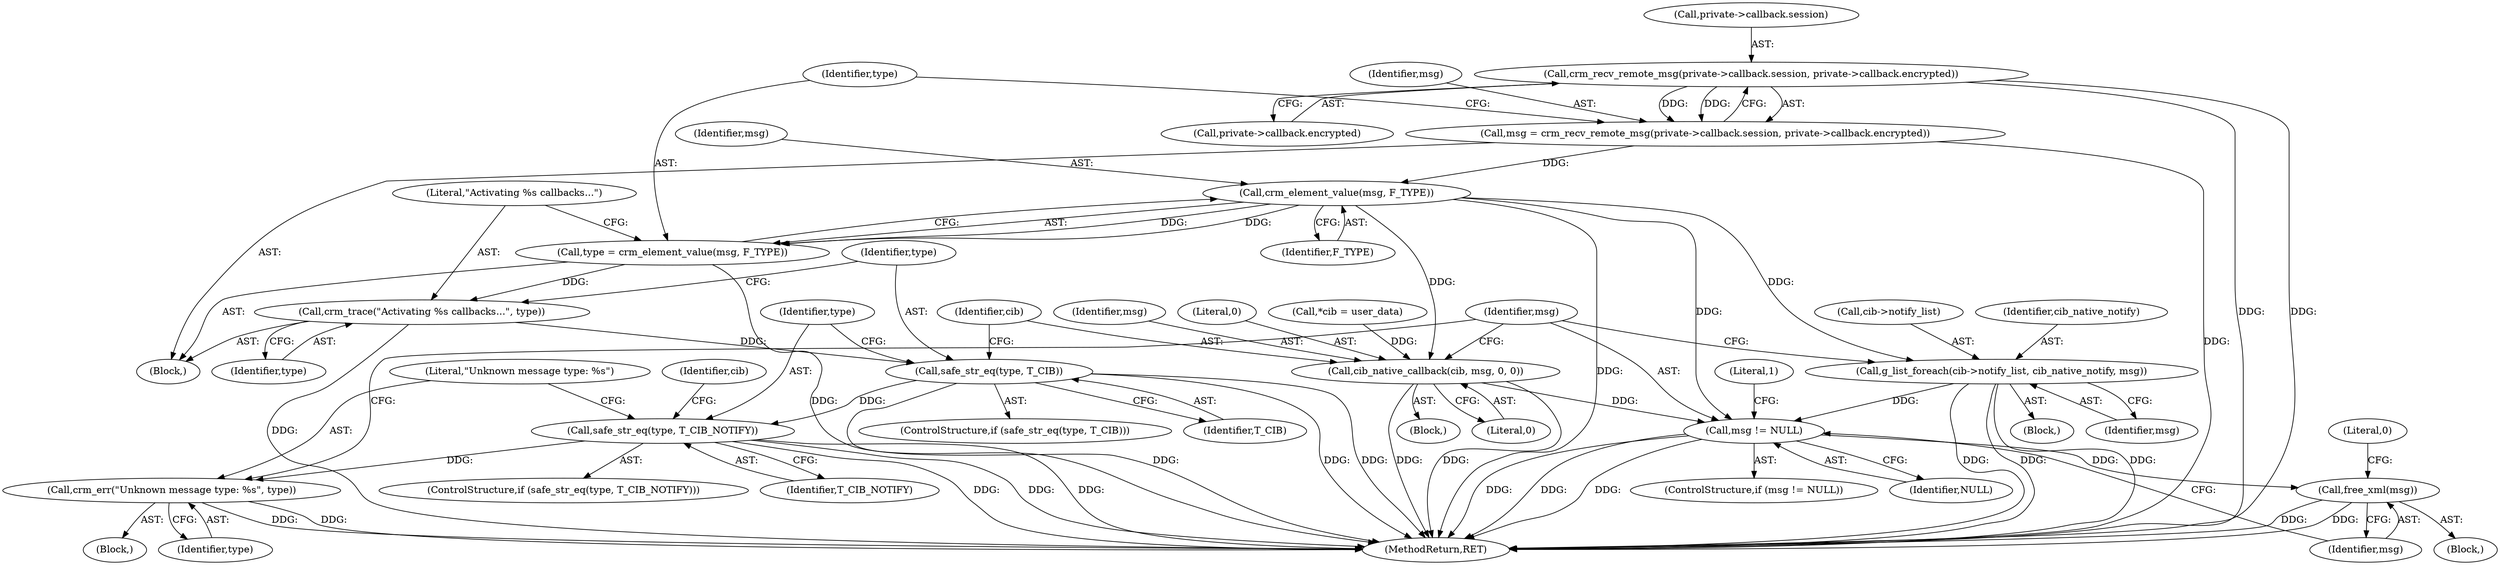 digraph "1_pacemaker_564f7cc2a51dcd2f28ab12a13394f31be5aa3c93_5@API" {
"1000125" [label="(Call,crm_recv_remote_msg(private->callback.session, private->callback.encrypted))"];
"1000123" [label="(Call,msg = crm_recv_remote_msg(private->callback.session, private->callback.encrypted))"];
"1000138" [label="(Call,crm_element_value(msg, F_TYPE))"];
"1000136" [label="(Call,type = crm_element_value(msg, F_TYPE))"];
"1000141" [label="(Call,crm_trace(\"Activating %s callbacks...\", type))"];
"1000145" [label="(Call,safe_str_eq(type, T_CIB))"];
"1000156" [label="(Call,safe_str_eq(type, T_CIB_NOTIFY))"];
"1000168" [label="(Call,crm_err(\"Unknown message type: %s\", type))"];
"1000149" [label="(Call,cib_native_callback(cib, msg, 0, 0))"];
"1000172" [label="(Call,msg != NULL)"];
"1000176" [label="(Call,free_xml(msg))"];
"1000160" [label="(Call,g_list_foreach(cib->notify_list, cib_native_notify, msg))"];
"1000160" [label="(Call,g_list_foreach(cib->notify_list, cib_native_notify, msg))"];
"1000157" [label="(Identifier,type)"];
"1000138" [label="(Call,crm_element_value(msg, F_TYPE))"];
"1000104" [label="(Call,*cib = user_data)"];
"1000150" [label="(Identifier,cib)"];
"1000156" [label="(Call,safe_str_eq(type, T_CIB_NOTIFY))"];
"1000146" [label="(Identifier,type)"];
"1000158" [label="(Identifier,T_CIB_NOTIFY)"];
"1000161" [label="(Call,cib->notify_list)"];
"1000142" [label="(Literal,\"Activating %s callbacks...\")"];
"1000175" [label="(Block,)"];
"1000162" [label="(Identifier,cib)"];
"1000155" [label="(ControlStructure,if (safe_str_eq(type, T_CIB_NOTIFY)))"];
"1000177" [label="(Identifier,msg)"];
"1000176" [label="(Call,free_xml(msg))"];
"1000169" [label="(Literal,\"Unknown message type: %s\")"];
"1000179" [label="(Literal,0)"];
"1000148" [label="(Block,)"];
"1000136" [label="(Call,type = crm_element_value(msg, F_TYPE))"];
"1000125" [label="(Call,crm_recv_remote_msg(private->callback.session, private->callback.encrypted))"];
"1000170" [label="(Identifier,type)"];
"1000165" [label="(Identifier,msg)"];
"1000168" [label="(Call,crm_err(\"Unknown message type: %s\", type))"];
"1000140" [label="(Identifier,F_TYPE)"];
"1000143" [label="(Identifier,type)"];
"1000167" [label="(Block,)"];
"1000159" [label="(Block,)"];
"1000131" [label="(Call,private->callback.encrypted)"];
"1000174" [label="(Identifier,NULL)"];
"1000149" [label="(Call,cib_native_callback(cib, msg, 0, 0))"];
"1000102" [label="(Block,)"];
"1000164" [label="(Identifier,cib_native_notify)"];
"1000172" [label="(Call,msg != NULL)"];
"1000182" [label="(Literal,1)"];
"1000141" [label="(Call,crm_trace(\"Activating %s callbacks...\", type))"];
"1000173" [label="(Identifier,msg)"];
"1000153" [label="(Literal,0)"];
"1000147" [label="(Identifier,T_CIB)"];
"1000151" [label="(Identifier,msg)"];
"1000126" [label="(Call,private->callback.session)"];
"1000145" [label="(Call,safe_str_eq(type, T_CIB))"];
"1000183" [label="(MethodReturn,RET)"];
"1000152" [label="(Literal,0)"];
"1000139" [label="(Identifier,msg)"];
"1000144" [label="(ControlStructure,if (safe_str_eq(type, T_CIB)))"];
"1000137" [label="(Identifier,type)"];
"1000171" [label="(ControlStructure,if (msg != NULL))"];
"1000123" [label="(Call,msg = crm_recv_remote_msg(private->callback.session, private->callback.encrypted))"];
"1000124" [label="(Identifier,msg)"];
"1000125" -> "1000123"  [label="AST: "];
"1000125" -> "1000131"  [label="CFG: "];
"1000126" -> "1000125"  [label="AST: "];
"1000131" -> "1000125"  [label="AST: "];
"1000123" -> "1000125"  [label="CFG: "];
"1000125" -> "1000183"  [label="DDG: "];
"1000125" -> "1000183"  [label="DDG: "];
"1000125" -> "1000123"  [label="DDG: "];
"1000125" -> "1000123"  [label="DDG: "];
"1000123" -> "1000102"  [label="AST: "];
"1000124" -> "1000123"  [label="AST: "];
"1000137" -> "1000123"  [label="CFG: "];
"1000123" -> "1000183"  [label="DDG: "];
"1000123" -> "1000138"  [label="DDG: "];
"1000138" -> "1000136"  [label="AST: "];
"1000138" -> "1000140"  [label="CFG: "];
"1000139" -> "1000138"  [label="AST: "];
"1000140" -> "1000138"  [label="AST: "];
"1000136" -> "1000138"  [label="CFG: "];
"1000138" -> "1000183"  [label="DDG: "];
"1000138" -> "1000136"  [label="DDG: "];
"1000138" -> "1000136"  [label="DDG: "];
"1000138" -> "1000149"  [label="DDG: "];
"1000138" -> "1000160"  [label="DDG: "];
"1000138" -> "1000172"  [label="DDG: "];
"1000136" -> "1000102"  [label="AST: "];
"1000137" -> "1000136"  [label="AST: "];
"1000142" -> "1000136"  [label="CFG: "];
"1000136" -> "1000183"  [label="DDG: "];
"1000136" -> "1000141"  [label="DDG: "];
"1000141" -> "1000102"  [label="AST: "];
"1000141" -> "1000143"  [label="CFG: "];
"1000142" -> "1000141"  [label="AST: "];
"1000143" -> "1000141"  [label="AST: "];
"1000146" -> "1000141"  [label="CFG: "];
"1000141" -> "1000183"  [label="DDG: "];
"1000141" -> "1000145"  [label="DDG: "];
"1000145" -> "1000144"  [label="AST: "];
"1000145" -> "1000147"  [label="CFG: "];
"1000146" -> "1000145"  [label="AST: "];
"1000147" -> "1000145"  [label="AST: "];
"1000150" -> "1000145"  [label="CFG: "];
"1000157" -> "1000145"  [label="CFG: "];
"1000145" -> "1000183"  [label="DDG: "];
"1000145" -> "1000183"  [label="DDG: "];
"1000145" -> "1000183"  [label="DDG: "];
"1000145" -> "1000156"  [label="DDG: "];
"1000156" -> "1000155"  [label="AST: "];
"1000156" -> "1000158"  [label="CFG: "];
"1000157" -> "1000156"  [label="AST: "];
"1000158" -> "1000156"  [label="AST: "];
"1000162" -> "1000156"  [label="CFG: "];
"1000169" -> "1000156"  [label="CFG: "];
"1000156" -> "1000183"  [label="DDG: "];
"1000156" -> "1000183"  [label="DDG: "];
"1000156" -> "1000183"  [label="DDG: "];
"1000156" -> "1000168"  [label="DDG: "];
"1000168" -> "1000167"  [label="AST: "];
"1000168" -> "1000170"  [label="CFG: "];
"1000169" -> "1000168"  [label="AST: "];
"1000170" -> "1000168"  [label="AST: "];
"1000173" -> "1000168"  [label="CFG: "];
"1000168" -> "1000183"  [label="DDG: "];
"1000168" -> "1000183"  [label="DDG: "];
"1000149" -> "1000148"  [label="AST: "];
"1000149" -> "1000153"  [label="CFG: "];
"1000150" -> "1000149"  [label="AST: "];
"1000151" -> "1000149"  [label="AST: "];
"1000152" -> "1000149"  [label="AST: "];
"1000153" -> "1000149"  [label="AST: "];
"1000173" -> "1000149"  [label="CFG: "];
"1000149" -> "1000183"  [label="DDG: "];
"1000149" -> "1000183"  [label="DDG: "];
"1000104" -> "1000149"  [label="DDG: "];
"1000149" -> "1000172"  [label="DDG: "];
"1000172" -> "1000171"  [label="AST: "];
"1000172" -> "1000174"  [label="CFG: "];
"1000173" -> "1000172"  [label="AST: "];
"1000174" -> "1000172"  [label="AST: "];
"1000177" -> "1000172"  [label="CFG: "];
"1000182" -> "1000172"  [label="CFG: "];
"1000172" -> "1000183"  [label="DDG: "];
"1000172" -> "1000183"  [label="DDG: "];
"1000172" -> "1000183"  [label="DDG: "];
"1000160" -> "1000172"  [label="DDG: "];
"1000172" -> "1000176"  [label="DDG: "];
"1000176" -> "1000175"  [label="AST: "];
"1000176" -> "1000177"  [label="CFG: "];
"1000177" -> "1000176"  [label="AST: "];
"1000179" -> "1000176"  [label="CFG: "];
"1000176" -> "1000183"  [label="DDG: "];
"1000176" -> "1000183"  [label="DDG: "];
"1000160" -> "1000159"  [label="AST: "];
"1000160" -> "1000165"  [label="CFG: "];
"1000161" -> "1000160"  [label="AST: "];
"1000164" -> "1000160"  [label="AST: "];
"1000165" -> "1000160"  [label="AST: "];
"1000173" -> "1000160"  [label="CFG: "];
"1000160" -> "1000183"  [label="DDG: "];
"1000160" -> "1000183"  [label="DDG: "];
"1000160" -> "1000183"  [label="DDG: "];
}
